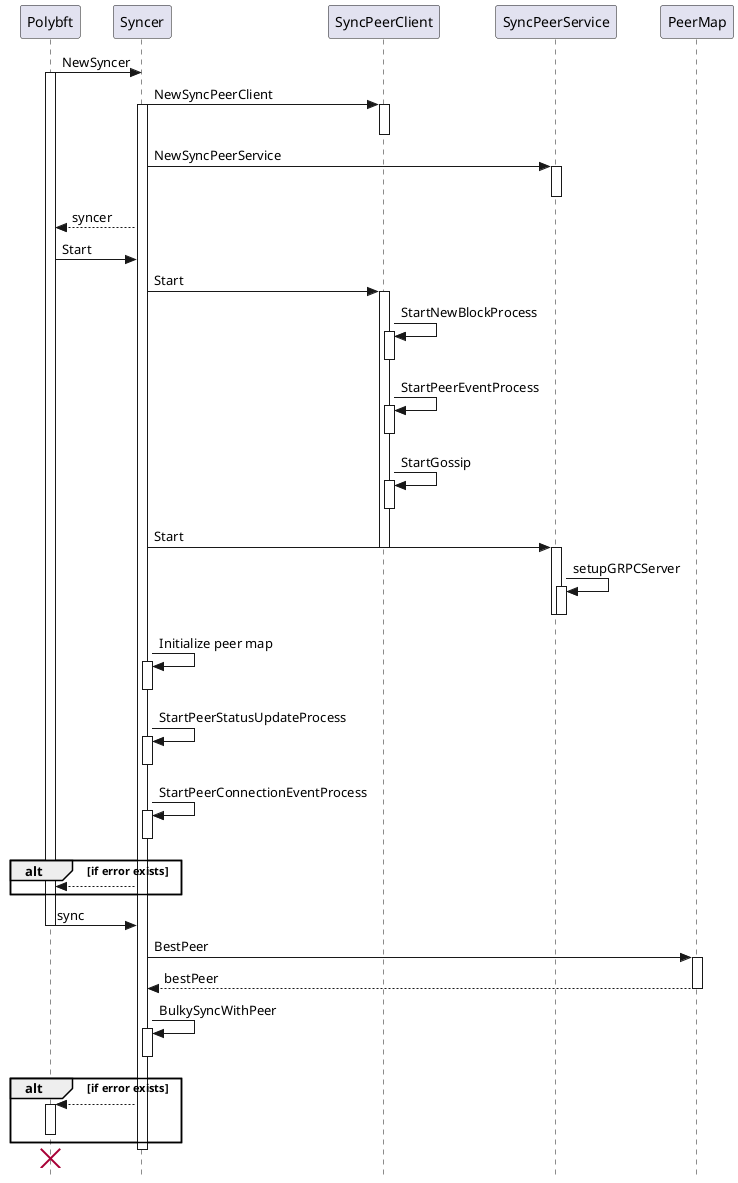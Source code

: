 @startuml
hide footbox
skinparam style strictuml

Polybft -> Syncer: NewSyncer
activate Polybft
Syncer -> SyncPeerClient: NewSyncPeerClient
activate Syncer
activate SyncPeerClient
deactivate SyncPeerClient
Syncer -> SyncPeerService: NewSyncPeerService
activate SyncPeerService
deactivate SyncPeerService
Polybft <-- Syncer: syncer

Polybft -> Syncer: Start
Syncer -> SyncPeerClient: Start
activate SyncPeerClient
SyncPeerClient -> SyncPeerClient: StartNewBlockProcess
activate SyncPeerClient
deactivate SyncPeerClient
SyncPeerClient -> SyncPeerClient: StartPeerEventProcess
activate SyncPeerClient
deactivate SyncPeerClient
SyncPeerClient -> SyncPeerClient: StartGossip
activate SyncPeerClient
deactivate SyncPeerClient

Syncer -> SyncPeerService: Start

deactivate SyncPeerClient

activate SyncPeerService
SyncPeerService -> SyncPeerService: setupGRPCServer
activate SyncPeerService
deactivate SyncPeerService
deactivate SyncPeerService
Syncer -> Syncer: Initialize peer map
activate Syncer
deactivate Syncer
Syncer -> Syncer: StartPeerStatusUpdateProcess
activate Syncer
deactivate Syncer
Syncer -> Syncer: StartPeerConnectionEventProcess
activate Syncer
deactivate Syncer

alt if error exists
    Polybft <-- Syncer
end

Polybft -> Syncer: sync
deactivate Polybft
Syncer -> PeerMap: BestPeer
activate PeerMap
Syncer <-- PeerMap: bestPeer
deactivate PeerMap
Syncer -> Syncer: BulkySyncWithPeer
activate Syncer
deactivate Syncer

alt if error exists
    Polybft <-- Syncer
    activate Polybft
    deactivate Polybft
end
deactivate Syncer

destroy Polybft

@enduml
